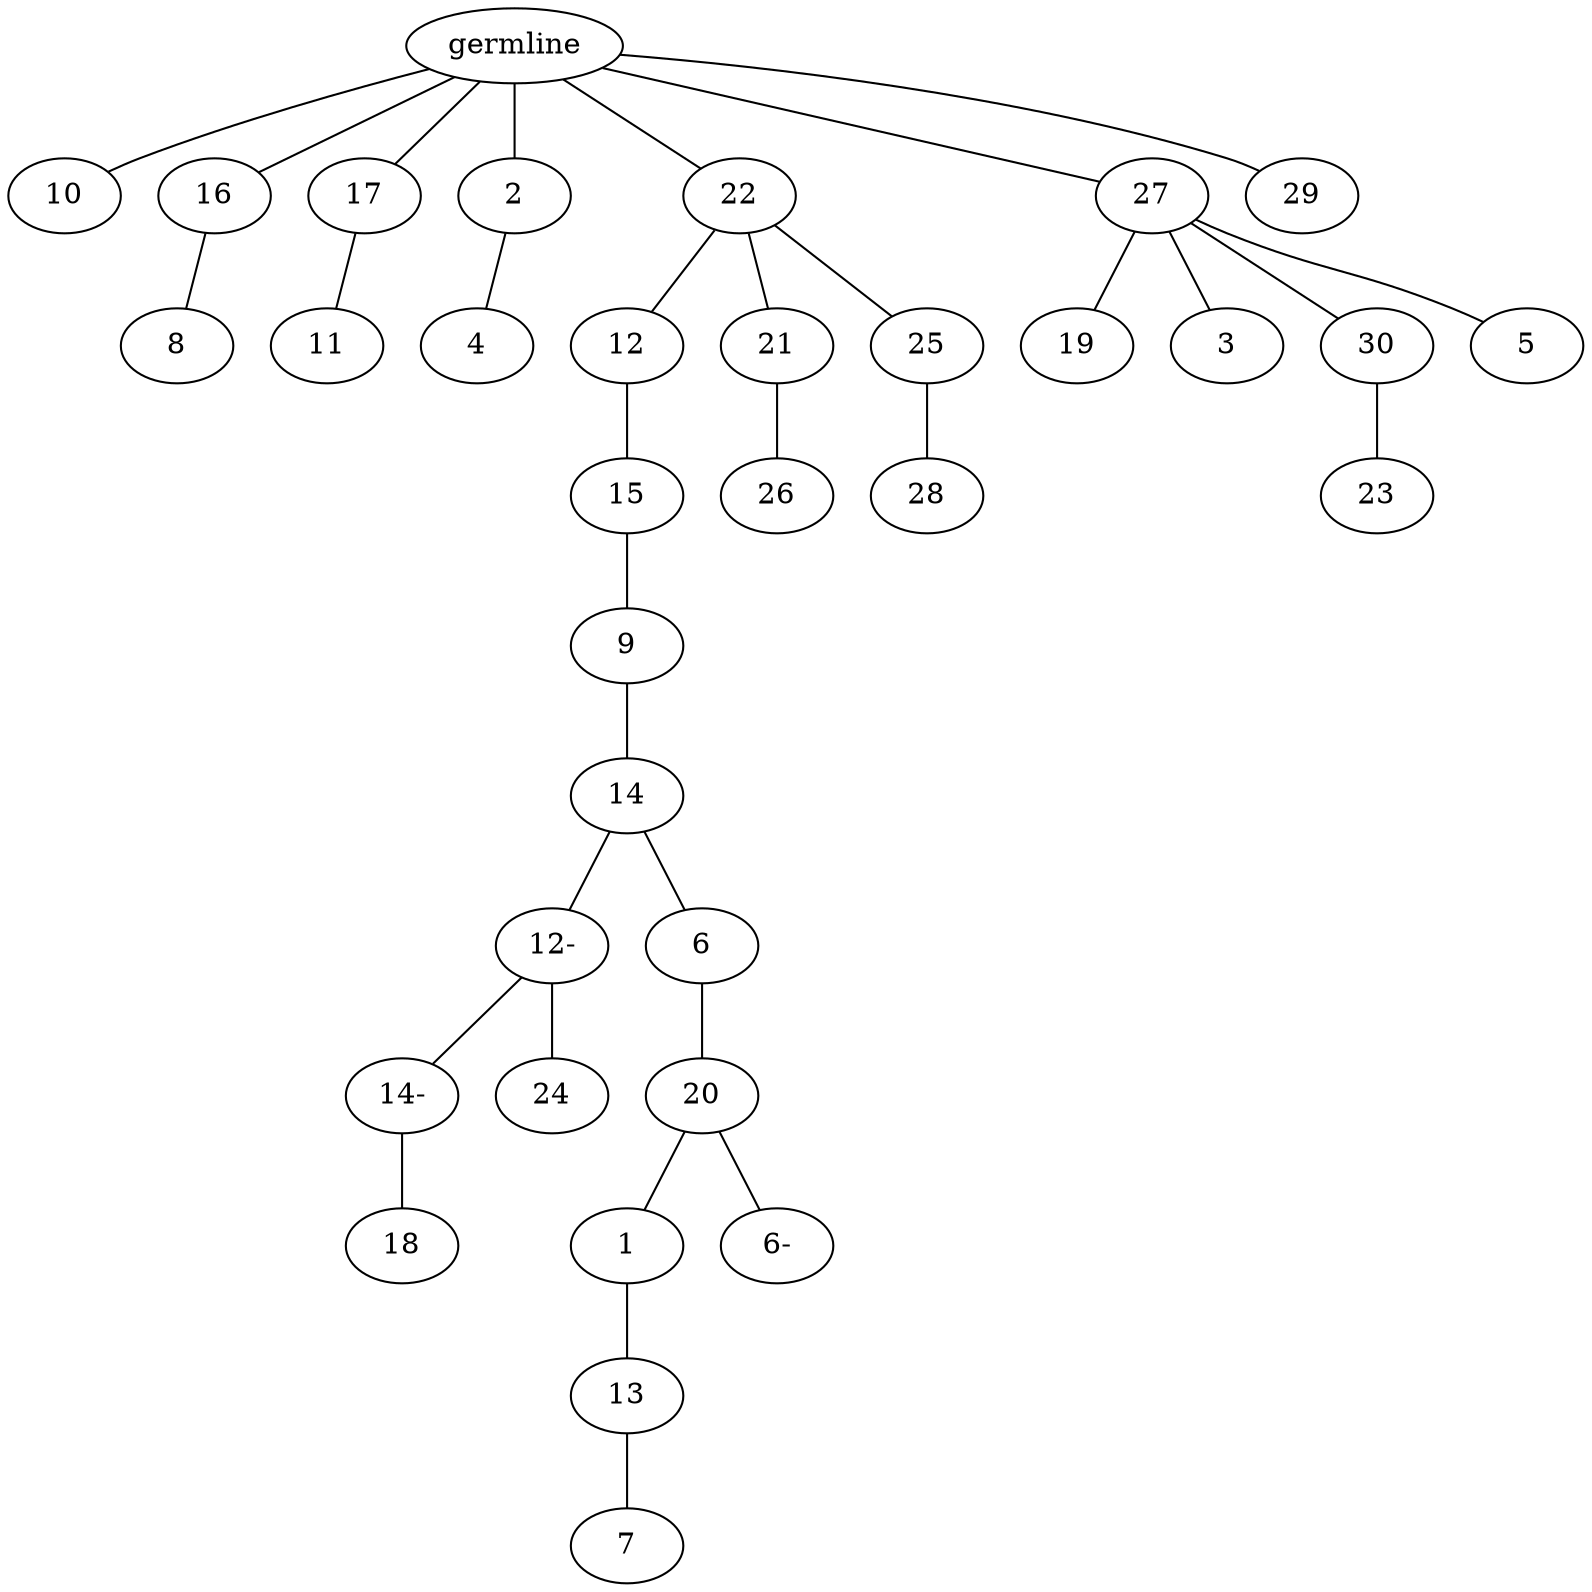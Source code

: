 graph tree {
    "139769703915376" [label="germline"];
    "139769707158448" [label="10"];
    "139769707157872" [label="16"];
    "139769707157536" [label="8"];
    "139769707155520" [label="17"];
    "139769707158736" [label="11"];
    "139769707156576" [label="2"];
    "139769707156144" [label="4"];
    "139769707156816" [label="22"];
    "139769707156336" [label="12"];
    "139769707156960" [label="15"];
    "139769707155952" [label="9"];
    "139769703710048" [label="14"];
    "139769703707264" [label="12-"];
    "139769703710480" [label="14-"];
    "139769703708944" [label="18"];
    "139769703709136" [label="24"];
    "139769703710576" [label="6"];
    "139769703710144" [label="20"];
    "139769703710432" [label="1"];
    "139769703708464" [label="13"];
    "139769698041616" [label="7"];
    "139769703706688" [label="6-"];
    "139769707156096" [label="21"];
    "139769707155568" [label="26"];
    "139769707156192" [label="25"];
    "139769703710096" [label="28"];
    "139769707155712" [label="27"];
    "139769703709088" [label="19"];
    "139769703708560" [label="3"];
    "139769703708176" [label="30"];
    "139769703707600" [label="23"];
    "139769703707024" [label="5"];
    "139769703708608" [label="29"];
    "139769703915376" -- "139769707158448";
    "139769703915376" -- "139769707157872";
    "139769703915376" -- "139769707155520";
    "139769703915376" -- "139769707156576";
    "139769703915376" -- "139769707156816";
    "139769703915376" -- "139769707155712";
    "139769703915376" -- "139769703708608";
    "139769707157872" -- "139769707157536";
    "139769707155520" -- "139769707158736";
    "139769707156576" -- "139769707156144";
    "139769707156816" -- "139769707156336";
    "139769707156816" -- "139769707156096";
    "139769707156816" -- "139769707156192";
    "139769707156336" -- "139769707156960";
    "139769707156960" -- "139769707155952";
    "139769707155952" -- "139769703710048";
    "139769703710048" -- "139769703707264";
    "139769703710048" -- "139769703710576";
    "139769703707264" -- "139769703710480";
    "139769703707264" -- "139769703709136";
    "139769703710480" -- "139769703708944";
    "139769703710576" -- "139769703710144";
    "139769703710144" -- "139769703710432";
    "139769703710144" -- "139769703706688";
    "139769703710432" -- "139769703708464";
    "139769703708464" -- "139769698041616";
    "139769707156096" -- "139769707155568";
    "139769707156192" -- "139769703710096";
    "139769707155712" -- "139769703709088";
    "139769707155712" -- "139769703708560";
    "139769707155712" -- "139769703708176";
    "139769707155712" -- "139769703707024";
    "139769703708176" -- "139769703707600";
}

